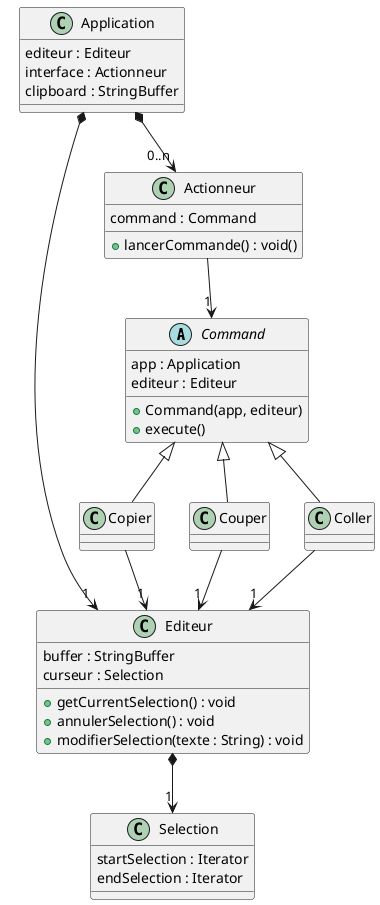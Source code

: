 @startuml classe
abstract "Command" {
    app : Application
    editeur : Editeur
    +Command(app, editeur)
    +execute()
}

class "Copier" {
}

class "Couper" {
}

class "Coller" {
}

class "Editeur" {
    buffer : StringBuffer
    curseur : Selection
    +getCurrentSelection() : void
    +annulerSelection() : void
    +modifierSelection(texte : String) : void
}
class "Selection" {
    startSelection : Iterator
    endSelection : Iterator
}

class "Application" {
    editeur : Editeur
    interface : Actionneur
    clipboard : StringBuffer
}

class "Actionneur" {
    command : Command
    +lancerCommande() : void()
}

Editeur *-->"1" Selection
Actionneur -->"1" Command
Application *-->"1" Editeur
Application *-->"0..n" Actionneur
Copier -->"1" Editeur
Couper -->"1" Editeur
Coller -->"1" Editeur
Command <|-- Copier
Command <|-- Couper
Command <|-- Coller
@enduml

@startuml sequence
actor Utilisateur as U
actor Application as App
actor Actionneur as A
actor "Commande Couper" as CC
actor "Commander Coller" as CCo
actor Editeur as E
U -> App : Tape du texte dans l'éditeur de texte
App -> E : Envcie le texte dans la zone de travail
App -> U : Affiche le texte entré pour l'utilisateur
U -> A : Appuie sur un raccourci pour exécuter la commande "Couper"
A -> CC : Utilise la commande liée au raccourci pressé
CC -> U : Propose de sélectionner un intervalle
U -> CC : Sélectionne la zone de texte à exploiter
CC -> E : Copie l'intervalle sélectionné dans le buffer
CC -> App : Envoie la copie dans le clipboard
CC -> E : Supprime l'intervalle sélectionné dans le buffer
CC -> App : Fin de l'exécution de la commande "Couper"
App -> U : Raffraichis l'affichage 
U -> A : Appuie sur un raccourci pour exécuter la commande "Coller"
A -> CCo : Utilise la commande liée au raccourci pressé
CCo -> App : Va chercher la sélection dans le clipboard
CCo -> E : Insère la sélection du clipboard dans la zone de travail
CCo -> App : Fin de l'exécution de la commande "Coller"
App -> U : Raffraichis l'affichage
@enduml